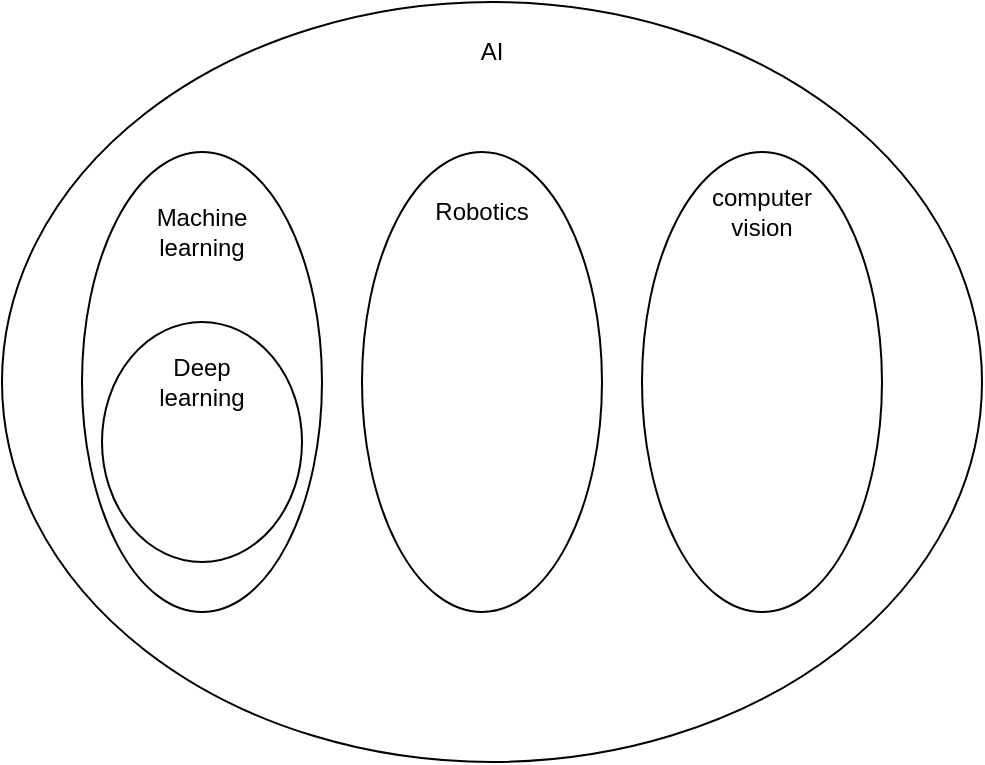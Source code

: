 <mxfile version="24.8.4">
  <diagram name="Pagina-1" id="BNszBARCcwEeePaTE42Z">
    <mxGraphModel dx="1368" dy="751" grid="1" gridSize="10" guides="1" tooltips="1" connect="1" arrows="1" fold="1" page="1" pageScale="1" pageWidth="827" pageHeight="1169" math="0" shadow="0">
      <root>
        <mxCell id="0" />
        <mxCell id="1" parent="0" />
        <mxCell id="DtiinFrr2S2JlmwUb0OR-1" value="" style="ellipse;whiteSpace=wrap;html=1;" vertex="1" parent="1">
          <mxGeometry x="150" y="50" width="490" height="380" as="geometry" />
        </mxCell>
        <mxCell id="DtiinFrr2S2JlmwUb0OR-2" value="AI" style="text;html=1;align=center;verticalAlign=middle;whiteSpace=wrap;rounded=0;" vertex="1" parent="1">
          <mxGeometry x="365" y="60" width="60" height="30" as="geometry" />
        </mxCell>
        <mxCell id="DtiinFrr2S2JlmwUb0OR-3" value="" style="ellipse;whiteSpace=wrap;html=1;" vertex="1" parent="1">
          <mxGeometry x="190" y="125" width="120" height="230" as="geometry" />
        </mxCell>
        <mxCell id="DtiinFrr2S2JlmwUb0OR-4" value="" style="ellipse;whiteSpace=wrap;html=1;" vertex="1" parent="1">
          <mxGeometry x="330" y="125" width="120" height="230" as="geometry" />
        </mxCell>
        <mxCell id="DtiinFrr2S2JlmwUb0OR-5" value="" style="ellipse;whiteSpace=wrap;html=1;" vertex="1" parent="1">
          <mxGeometry x="470" y="125" width="120" height="230" as="geometry" />
        </mxCell>
        <mxCell id="DtiinFrr2S2JlmwUb0OR-6" value="Robotics" style="text;html=1;align=center;verticalAlign=middle;whiteSpace=wrap;rounded=0;" vertex="1" parent="1">
          <mxGeometry x="360" y="140" width="60" height="30" as="geometry" />
        </mxCell>
        <mxCell id="DtiinFrr2S2JlmwUb0OR-7" value="Machine learning" style="text;html=1;align=center;verticalAlign=middle;whiteSpace=wrap;rounded=0;" vertex="1" parent="1">
          <mxGeometry x="220" y="150" width="60" height="30" as="geometry" />
        </mxCell>
        <mxCell id="DtiinFrr2S2JlmwUb0OR-8" value="computer vision" style="text;html=1;align=center;verticalAlign=middle;whiteSpace=wrap;rounded=0;" vertex="1" parent="1">
          <mxGeometry x="500" y="140" width="60" height="30" as="geometry" />
        </mxCell>
        <mxCell id="DtiinFrr2S2JlmwUb0OR-9" value="" style="ellipse;whiteSpace=wrap;html=1;" vertex="1" parent="1">
          <mxGeometry x="200" y="210" width="100" height="120" as="geometry" />
        </mxCell>
        <mxCell id="DtiinFrr2S2JlmwUb0OR-10" value="Deep learning" style="text;html=1;align=center;verticalAlign=middle;whiteSpace=wrap;rounded=0;" vertex="1" parent="1">
          <mxGeometry x="220" y="225" width="60" height="30" as="geometry" />
        </mxCell>
      </root>
    </mxGraphModel>
  </diagram>
</mxfile>
